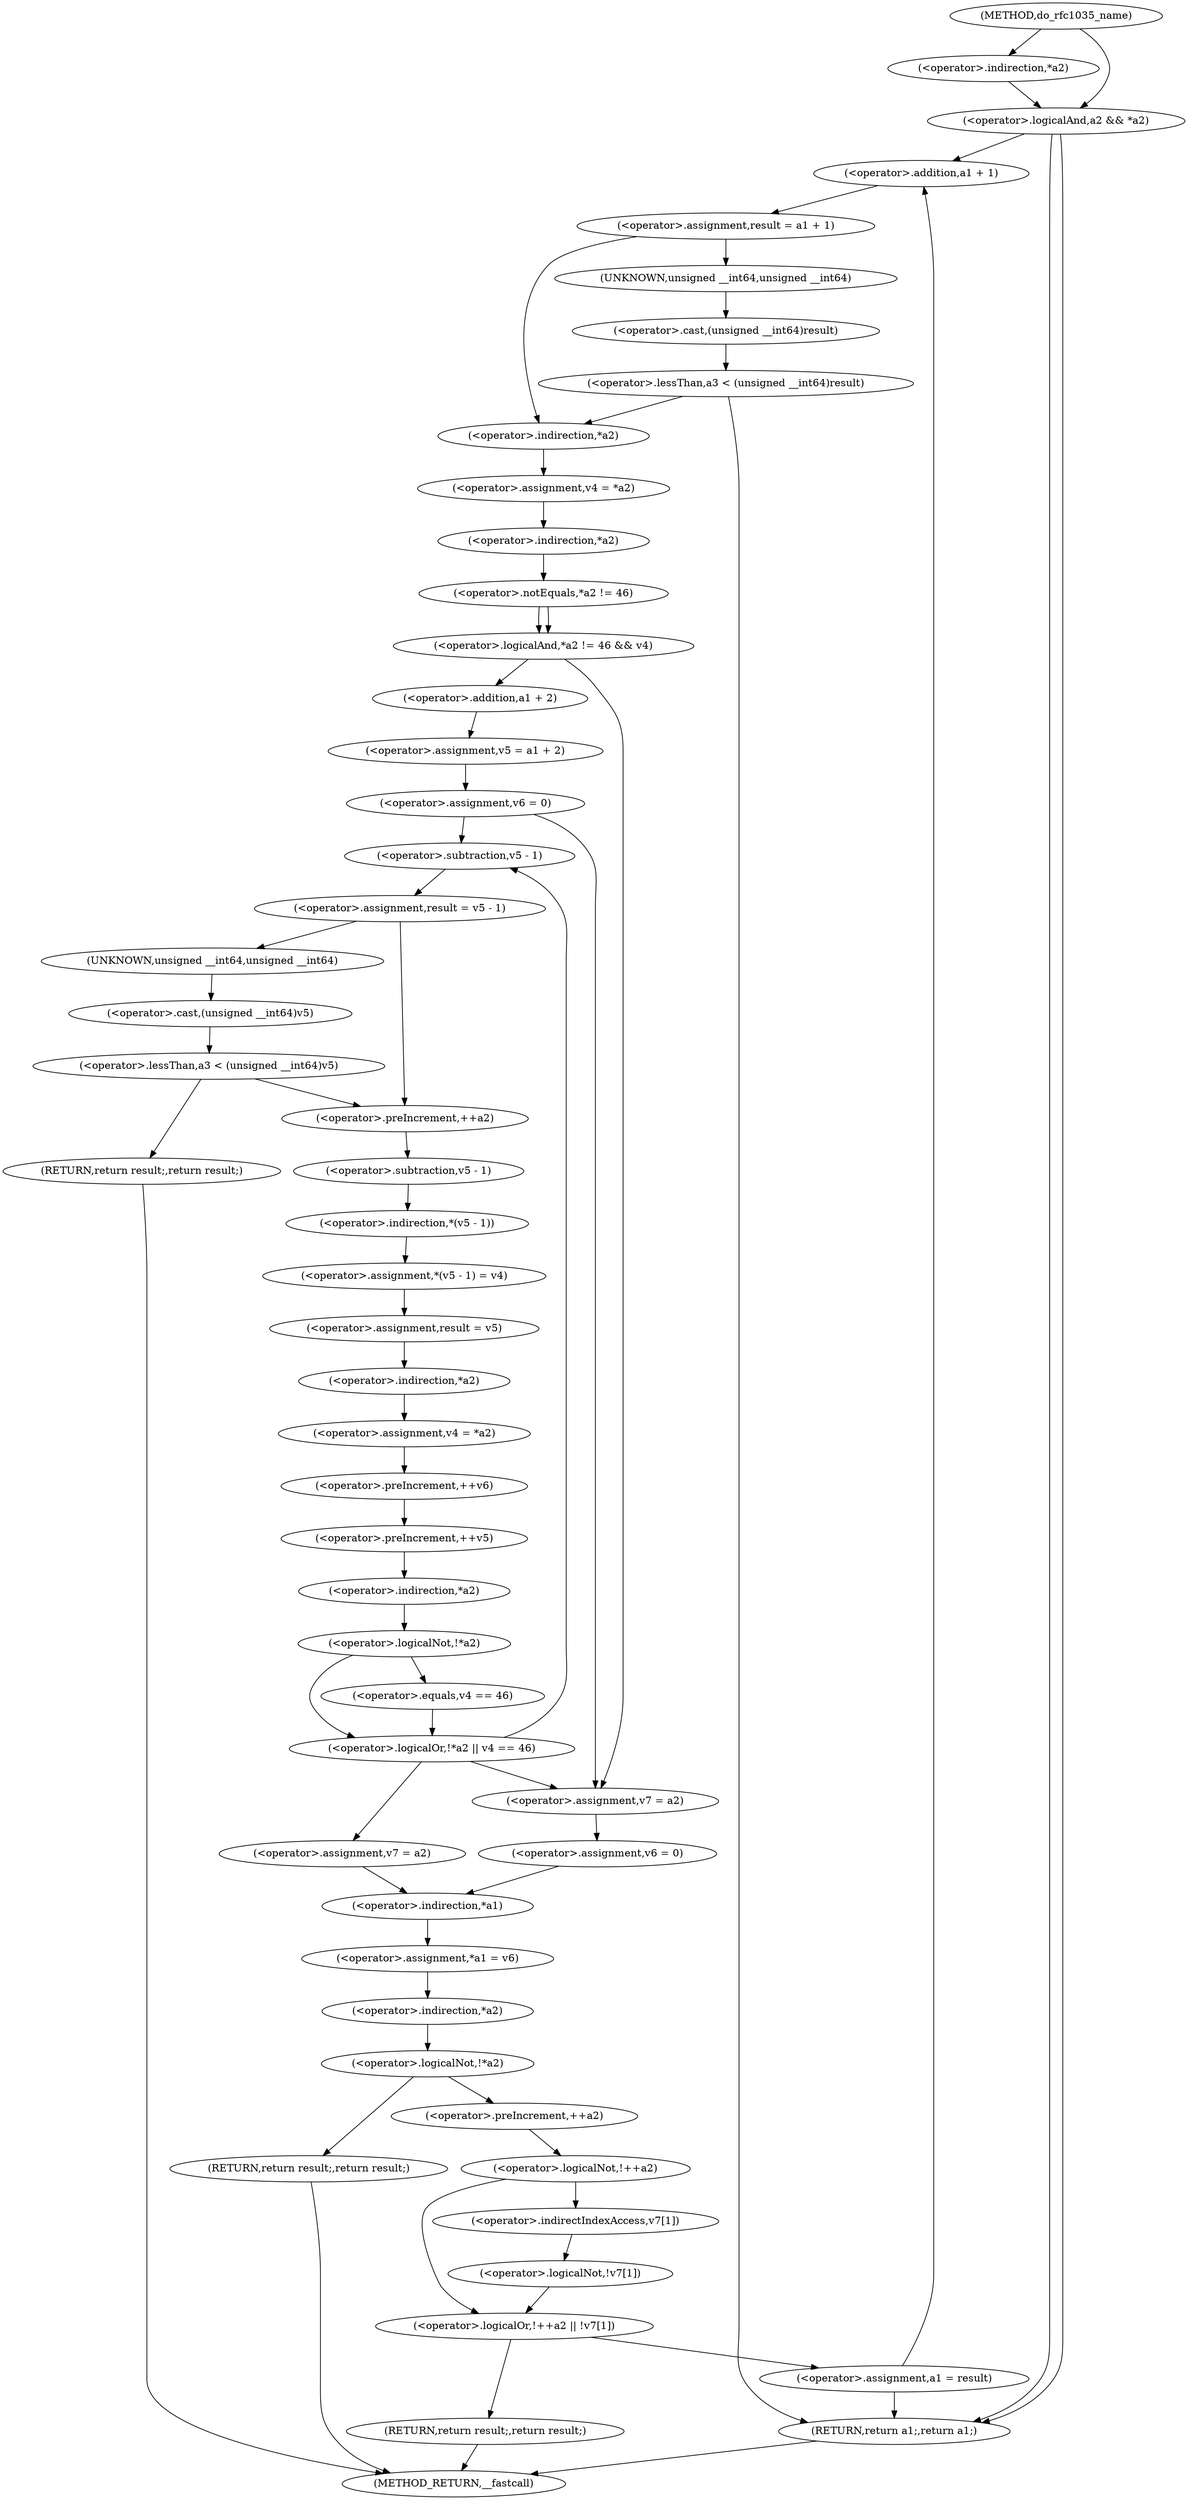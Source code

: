 digraph do_rfc1035_name {  
"1000117" [label = "(<operator>.logicalAnd,a2 && *a2)" ]
"1000119" [label = "(<operator>.indirection,*a2)" ]
"1000125" [label = "(<operator>.assignment,result = a1 + 1)" ]
"1000127" [label = "(<operator>.addition,a1 + 1)" ]
"1000134" [label = "(<operator>.lessThan,a3 < (unsigned __int64)result)" ]
"1000136" [label = "(<operator>.cast,(unsigned __int64)result)" ]
"1000137" [label = "(UNKNOWN,unsigned __int64,unsigned __int64)" ]
"1000140" [label = "(<operator>.assignment,v4 = *a2)" ]
"1000142" [label = "(<operator>.indirection,*a2)" ]
"1000145" [label = "(<operator>.logicalAnd,*a2 != 46 && v4)" ]
"1000146" [label = "(<operator>.notEquals,*a2 != 46)" ]
"1000147" [label = "(<operator>.indirection,*a2)" ]
"1000152" [label = "(<operator>.assignment,v5 = a1 + 2)" ]
"1000154" [label = "(<operator>.addition,a1 + 2)" ]
"1000157" [label = "(<operator>.assignment,v6 = 0)" ]
"1000163" [label = "(<operator>.assignment,result = v5 - 1)" ]
"1000165" [label = "(<operator>.subtraction,v5 - 1)" ]
"1000172" [label = "(<operator>.lessThan,a3 < (unsigned __int64)v5)" ]
"1000174" [label = "(<operator>.cast,(unsigned __int64)v5)" ]
"1000175" [label = "(UNKNOWN,unsigned __int64,unsigned __int64)" ]
"1000177" [label = "(RETURN,return result;,return result;)" ]
"1000179" [label = "(<operator>.preIncrement,++a2)" ]
"1000181" [label = "(<operator>.assignment,*(v5 - 1) = v4)" ]
"1000182" [label = "(<operator>.indirection,*(v5 - 1))" ]
"1000183" [label = "(<operator>.subtraction,v5 - 1)" ]
"1000187" [label = "(<operator>.assignment,result = v5)" ]
"1000190" [label = "(<operator>.assignment,v4 = *a2)" ]
"1000192" [label = "(<operator>.indirection,*a2)" ]
"1000194" [label = "(<operator>.preIncrement,++v6)" ]
"1000196" [label = "(<operator>.preIncrement,++v5)" ]
"1000199" [label = "(<operator>.logicalOr,!*a2 || v4 == 46)" ]
"1000200" [label = "(<operator>.logicalNot,!*a2)" ]
"1000201" [label = "(<operator>.indirection,*a2)" ]
"1000203" [label = "(<operator>.equals,v4 == 46)" ]
"1000207" [label = "(<operator>.assignment,v7 = a2)" ]
"1000211" [label = "(<operator>.assignment,v7 = a2)" ]
"1000214" [label = "(<operator>.assignment,v6 = 0)" ]
"1000218" [label = "(<operator>.assignment,*a1 = v6)" ]
"1000219" [label = "(<operator>.indirection,*a1)" ]
"1000223" [label = "(<operator>.logicalNot,!*a2)" ]
"1000224" [label = "(<operator>.indirection,*a2)" ]
"1000226" [label = "(RETURN,return result;,return result;)" ]
"1000229" [label = "(<operator>.logicalOr,!++a2 || !v7[1])" ]
"1000230" [label = "(<operator>.logicalNot,!++a2)" ]
"1000231" [label = "(<operator>.preIncrement,++a2)" ]
"1000233" [label = "(<operator>.logicalNot,!v7[1])" ]
"1000234" [label = "(<operator>.indirectIndexAccess,v7[1])" ]
"1000237" [label = "(RETURN,return result;,return result;)" ]
"1000239" [label = "(<operator>.assignment,a1 = result)" ]
"1000242" [label = "(RETURN,return a1;,return a1;)" ]
"1000106" [label = "(METHOD,do_rfc1035_name)" ]
"1000244" [label = "(METHOD_RETURN,__fastcall)" ]
  "1000117" -> "1000127" 
  "1000117" -> "1000242" 
  "1000117" -> "1000242" 
  "1000119" -> "1000117" 
  "1000125" -> "1000137" 
  "1000125" -> "1000142" 
  "1000127" -> "1000125" 
  "1000134" -> "1000242" 
  "1000134" -> "1000142" 
  "1000136" -> "1000134" 
  "1000137" -> "1000136" 
  "1000140" -> "1000147" 
  "1000142" -> "1000140" 
  "1000145" -> "1000154" 
  "1000145" -> "1000211" 
  "1000146" -> "1000145" 
  "1000146" -> "1000145" 
  "1000147" -> "1000146" 
  "1000152" -> "1000157" 
  "1000154" -> "1000152" 
  "1000157" -> "1000165" 
  "1000157" -> "1000211" 
  "1000163" -> "1000175" 
  "1000163" -> "1000179" 
  "1000165" -> "1000163" 
  "1000172" -> "1000177" 
  "1000172" -> "1000179" 
  "1000174" -> "1000172" 
  "1000175" -> "1000174" 
  "1000177" -> "1000244" 
  "1000179" -> "1000183" 
  "1000181" -> "1000187" 
  "1000182" -> "1000181" 
  "1000183" -> "1000182" 
  "1000187" -> "1000192" 
  "1000190" -> "1000194" 
  "1000192" -> "1000190" 
  "1000194" -> "1000196" 
  "1000196" -> "1000201" 
  "1000199" -> "1000165" 
  "1000199" -> "1000211" 
  "1000199" -> "1000207" 
  "1000200" -> "1000199" 
  "1000200" -> "1000203" 
  "1000201" -> "1000200" 
  "1000203" -> "1000199" 
  "1000207" -> "1000219" 
  "1000211" -> "1000214" 
  "1000214" -> "1000219" 
  "1000218" -> "1000224" 
  "1000219" -> "1000218" 
  "1000223" -> "1000226" 
  "1000223" -> "1000231" 
  "1000224" -> "1000223" 
  "1000226" -> "1000244" 
  "1000229" -> "1000237" 
  "1000229" -> "1000239" 
  "1000230" -> "1000229" 
  "1000230" -> "1000234" 
  "1000231" -> "1000230" 
  "1000233" -> "1000229" 
  "1000234" -> "1000233" 
  "1000237" -> "1000244" 
  "1000239" -> "1000127" 
  "1000239" -> "1000242" 
  "1000242" -> "1000244" 
  "1000106" -> "1000117" 
  "1000106" -> "1000119" 
}
